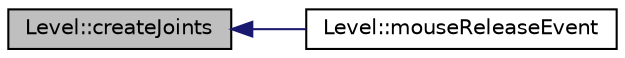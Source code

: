 digraph G
{
  edge [fontname="Helvetica",fontsize="10",labelfontname="Helvetica",labelfontsize="10"];
  node [fontname="Helvetica",fontsize="10",shape=record];
  rankdir="LR";
  Node1 [label="Level::createJoints",height=0.2,width=0.4,color="black", fillcolor="grey75", style="filled" fontcolor="black"];
  Node1 -> Node2 [dir="back",color="midnightblue",fontsize="10",style="solid",fontname="Helvetica"];
  Node2 [label="Level::mouseReleaseEvent",height=0.2,width=0.4,color="black", fillcolor="white", style="filled",URL="$classLevel.html#a77722ba24f938b7a0707f755e635a8f6"];
}
